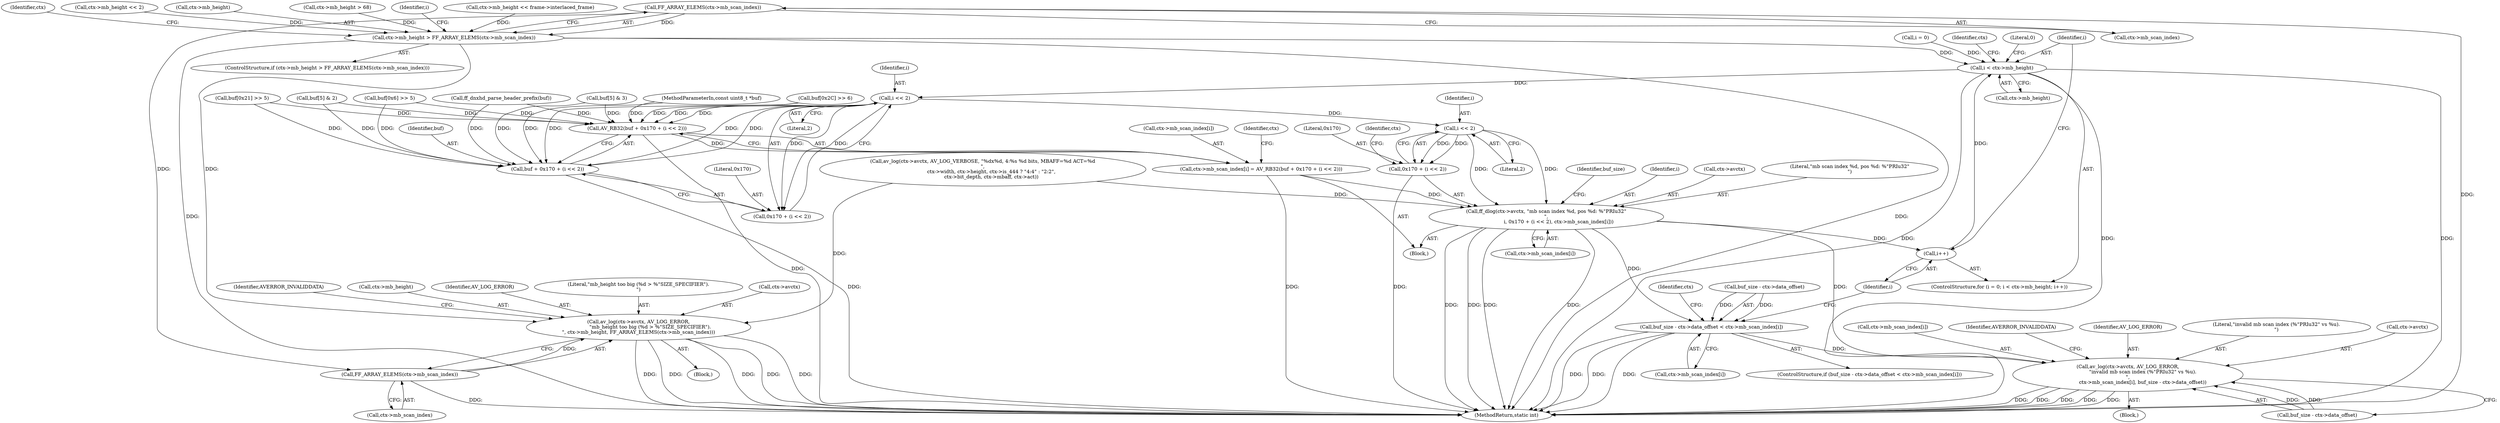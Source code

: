 digraph "0_FFmpeg_296debd213bd6dce7647cedd34eb64e5b94cdc92@pointer" {
"1000756" [label="(Call,FF_ARRAY_ELEMS(ctx->mb_scan_index))"];
"1000752" [label="(Call,ctx->mb_height > FF_ARRAY_ELEMS(ctx->mb_scan_index))"];
"1000761" [label="(Call,av_log(ctx->avctx, AV_LOG_ERROR,\n               \"mb_height too big (%d > %\"SIZE_SPECIFIER\").\n\", ctx->mb_height, FF_ARRAY_ELEMS(ctx->mb_scan_index)))"];
"1000780" [label="(Call,i < ctx->mb_height)"];
"1000799" [label="(Call,i << 2)"];
"1000794" [label="(Call,AV_RB32(buf + 0x170 + (i << 2)))"];
"1000788" [label="(Call,ctx->mb_scan_index[i] = AV_RB32(buf + 0x170 + (i << 2)))"];
"1000802" [label="(Call,ff_dlog(ctx->avctx, \"mb scan index %d, pos %d: %\"PRIu32\"\n\",\n                i, 0x170 + (i << 2), ctx->mb_scan_index[i]))"];
"1000785" [label="(Call,i++)"];
"1000819" [label="(Call,buf_size - ctx->data_offset < ctx->mb_scan_index[i])"];
"1000831" [label="(Call,av_log(ctx->avctx, AV_LOG_ERROR,\n                   \"invalid mb scan index (%\"PRIu32\" vs %u).\n\",\n                   ctx->mb_scan_index[i], buf_size - ctx->data_offset))"];
"1000795" [label="(Call,buf + 0x170 + (i << 2))"];
"1000797" [label="(Call,0x170 + (i << 2))"];
"1000810" [label="(Call,i << 2)"];
"1000808" [label="(Call,0x170 + (i << 2))"];
"1000770" [label="(Call,FF_ARRAY_ELEMS(ctx->mb_scan_index))"];
"1000781" [label="(Identifier,i)"];
"1000801" [label="(Literal,2)"];
"1000752" [label="(Call,ctx->mb_height > FF_ARRAY_ELEMS(ctx->mb_scan_index))"];
"1000833" [label="(Identifier,ctx)"];
"1000778" [label="(Identifier,i)"];
"1000848" [label="(Identifier,AVERROR_INVALIDDATA)"];
"1000104" [label="(MethodParameterIn,const uint8_t *buf)"];
"1000802" [label="(Call,ff_dlog(ctx->avctx, \"mb scan index %d, pos %d: %\"PRIu32\"\n\",\n                i, 0x170 + (i << 2), ctx->mb_scan_index[i]))"];
"1000830" [label="(Block,)"];
"1000811" [label="(Identifier,i)"];
"1000819" [label="(Call,buf_size - ctx->data_offset < ctx->mb_scan_index[i])"];
"1000701" [label="(Call,ctx->mb_height << frame->interlaced_frame)"];
"1000775" [label="(Identifier,AVERROR_INVALIDDATA)"];
"1000820" [label="(Call,buf_size - ctx->data_offset)"];
"1000800" [label="(Identifier,i)"];
"1000788" [label="(Call,ctx->mb_scan_index[i] = AV_RB32(buf + 0x170 + (i << 2)))"];
"1000815" [label="(Identifier,ctx)"];
"1000810" [label="(Call,i << 2)"];
"1000756" [label="(Call,FF_ARRAY_ELEMS(ctx->mb_scan_index))"];
"1000850" [label="(Literal,0)"];
"1000767" [label="(Call,ctx->mb_height)"];
"1000812" [label="(Literal,2)"];
"1000757" [label="(Call,ctx->mb_scan_index)"];
"1000808" [label="(Call,0x170 + (i << 2))"];
"1000201" [label="(Call,buf[5] & 3)"];
"1000763" [label="(Identifier,ctx)"];
"1000221" [label="(Call,buf[0x6] >> 5)"];
"1000809" [label="(Literal,0x170)"];
"1000751" [label="(ControlStructure,if (ctx->mb_height > FF_ARRAY_ELEMS(ctx->mb_scan_index)))"];
"1000765" [label="(Identifier,AV_LOG_ERROR)"];
"1000686" [label="(Call,ctx->mb_height << 2)"];
"1000789" [label="(Call,ctx->mb_scan_index[i])"];
"1000799" [label="(Call,i << 2)"];
"1000803" [label="(Call,ctx->avctx)"];
"1000795" [label="(Call,buf + 0x170 + (i << 2))"];
"1000135" [label="(Call,ff_dnxhd_parse_header_prefix(buf))"];
"1000825" [label="(Call,ctx->mb_scan_index[i])"];
"1000780" [label="(Call,i < ctx->mb_height)"];
"1000766" [label="(Literal,\"mb_height too big (%d > %\"SIZE_SPECIFIER\").\n\")"];
"1000797" [label="(Call,0x170 + (i << 2))"];
"1000794" [label="(Call,AV_RB32(buf + 0x170 + (i << 2)))"];
"1000798" [label="(Literal,0x170)"];
"1000835" [label="(Identifier,AV_LOG_ERROR)"];
"1000785" [label="(Call,i++)"];
"1000836" [label="(Literal,\"invalid mb scan index (%\"PRIu32\" vs %u).\n\")"];
"1000760" [label="(Block,)"];
"1000777" [label="(Call,i = 0)"];
"1000832" [label="(Call,ctx->avctx)"];
"1000771" [label="(Call,ctx->mb_scan_index)"];
"1000753" [label="(Call,ctx->mb_height)"];
"1000806" [label="(Literal,\"mb scan index %d, pos %d: %\"PRIu32\"\n\")"];
"1000782" [label="(Call,ctx->mb_height)"];
"1000244" [label="(Call,buf[0x21] >> 5)"];
"1000787" [label="(Block,)"];
"1000818" [label="(ControlStructure,if (buf_size - ctx->data_offset < ctx->mb_scan_index[i]))"];
"1000842" [label="(Call,buf_size - ctx->data_offset)"];
"1000166" [label="(Call,buf[5] & 2)"];
"1000762" [label="(Call,ctx->avctx)"];
"1000837" [label="(Call,ctx->mb_scan_index[i])"];
"1000761" [label="(Call,av_log(ctx->avctx, AV_LOG_ERROR,\n               \"mb_height too big (%d > %\"SIZE_SPECIFIER\").\n\", ctx->mb_height, FF_ARRAY_ELEMS(ctx->mb_scan_index)))"];
"1000821" [label="(Identifier,buf_size)"];
"1000643" [label="(Call,av_log(ctx->avctx, AV_LOG_VERBOSE, \"%dx%d, 4:%s %d bits, MBAFF=%d ACT=%d\n\",\n           ctx->width, ctx->height, ctx->is_444 ? \"4:4\" : \"2:2\",\n           ctx->bit_depth, ctx->mbaff, ctx->act))"];
"1000807" [label="(Identifier,i)"];
"1000813" [label="(Call,ctx->mb_scan_index[i])"];
"1000851" [label="(MethodReturn,static int)"];
"1000776" [label="(ControlStructure,for (i = 0; i < ctx->mb_height; i++))"];
"1000786" [label="(Identifier,i)"];
"1000796" [label="(Identifier,buf)"];
"1000804" [label="(Identifier,ctx)"];
"1000791" [label="(Identifier,ctx)"];
"1000695" [label="(Call,ctx->mb_height > 68)"];
"1000362" [label="(Call,buf[0x2C] >> 6)"];
"1000831" [label="(Call,av_log(ctx->avctx, AV_LOG_ERROR,\n                   \"invalid mb scan index (%\"PRIu32\" vs %u).\n\",\n                   ctx->mb_scan_index[i], buf_size - ctx->data_offset))"];
"1000770" [label="(Call,FF_ARRAY_ELEMS(ctx->mb_scan_index))"];
"1000756" -> "1000752"  [label="AST: "];
"1000756" -> "1000757"  [label="CFG: "];
"1000757" -> "1000756"  [label="AST: "];
"1000752" -> "1000756"  [label="CFG: "];
"1000756" -> "1000851"  [label="DDG: "];
"1000756" -> "1000752"  [label="DDG: "];
"1000756" -> "1000770"  [label="DDG: "];
"1000752" -> "1000751"  [label="AST: "];
"1000753" -> "1000752"  [label="AST: "];
"1000763" -> "1000752"  [label="CFG: "];
"1000778" -> "1000752"  [label="CFG: "];
"1000752" -> "1000851"  [label="DDG: "];
"1000752" -> "1000851"  [label="DDG: "];
"1000695" -> "1000752"  [label="DDG: "];
"1000686" -> "1000752"  [label="DDG: "];
"1000701" -> "1000752"  [label="DDG: "];
"1000752" -> "1000761"  [label="DDG: "];
"1000752" -> "1000780"  [label="DDG: "];
"1000761" -> "1000760"  [label="AST: "];
"1000761" -> "1000770"  [label="CFG: "];
"1000762" -> "1000761"  [label="AST: "];
"1000765" -> "1000761"  [label="AST: "];
"1000766" -> "1000761"  [label="AST: "];
"1000767" -> "1000761"  [label="AST: "];
"1000770" -> "1000761"  [label="AST: "];
"1000775" -> "1000761"  [label="CFG: "];
"1000761" -> "1000851"  [label="DDG: "];
"1000761" -> "1000851"  [label="DDG: "];
"1000761" -> "1000851"  [label="DDG: "];
"1000761" -> "1000851"  [label="DDG: "];
"1000761" -> "1000851"  [label="DDG: "];
"1000643" -> "1000761"  [label="DDG: "];
"1000770" -> "1000761"  [label="DDG: "];
"1000780" -> "1000776"  [label="AST: "];
"1000780" -> "1000782"  [label="CFG: "];
"1000781" -> "1000780"  [label="AST: "];
"1000782" -> "1000780"  [label="AST: "];
"1000791" -> "1000780"  [label="CFG: "];
"1000850" -> "1000780"  [label="CFG: "];
"1000780" -> "1000851"  [label="DDG: "];
"1000780" -> "1000851"  [label="DDG: "];
"1000780" -> "1000851"  [label="DDG: "];
"1000785" -> "1000780"  [label="DDG: "];
"1000777" -> "1000780"  [label="DDG: "];
"1000780" -> "1000799"  [label="DDG: "];
"1000799" -> "1000797"  [label="AST: "];
"1000799" -> "1000801"  [label="CFG: "];
"1000800" -> "1000799"  [label="AST: "];
"1000801" -> "1000799"  [label="AST: "];
"1000797" -> "1000799"  [label="CFG: "];
"1000799" -> "1000794"  [label="DDG: "];
"1000799" -> "1000794"  [label="DDG: "];
"1000799" -> "1000795"  [label="DDG: "];
"1000799" -> "1000795"  [label="DDG: "];
"1000799" -> "1000797"  [label="DDG: "];
"1000799" -> "1000797"  [label="DDG: "];
"1000799" -> "1000810"  [label="DDG: "];
"1000794" -> "1000788"  [label="AST: "];
"1000794" -> "1000795"  [label="CFG: "];
"1000795" -> "1000794"  [label="AST: "];
"1000788" -> "1000794"  [label="CFG: "];
"1000794" -> "1000851"  [label="DDG: "];
"1000794" -> "1000788"  [label="DDG: "];
"1000166" -> "1000794"  [label="DDG: "];
"1000221" -> "1000794"  [label="DDG: "];
"1000244" -> "1000794"  [label="DDG: "];
"1000362" -> "1000794"  [label="DDG: "];
"1000201" -> "1000794"  [label="DDG: "];
"1000104" -> "1000794"  [label="DDG: "];
"1000135" -> "1000794"  [label="DDG: "];
"1000788" -> "1000787"  [label="AST: "];
"1000789" -> "1000788"  [label="AST: "];
"1000804" -> "1000788"  [label="CFG: "];
"1000788" -> "1000851"  [label="DDG: "];
"1000788" -> "1000802"  [label="DDG: "];
"1000802" -> "1000787"  [label="AST: "];
"1000802" -> "1000813"  [label="CFG: "];
"1000803" -> "1000802"  [label="AST: "];
"1000806" -> "1000802"  [label="AST: "];
"1000807" -> "1000802"  [label="AST: "];
"1000808" -> "1000802"  [label="AST: "];
"1000813" -> "1000802"  [label="AST: "];
"1000821" -> "1000802"  [label="CFG: "];
"1000802" -> "1000851"  [label="DDG: "];
"1000802" -> "1000851"  [label="DDG: "];
"1000802" -> "1000851"  [label="DDG: "];
"1000802" -> "1000851"  [label="DDG: "];
"1000802" -> "1000785"  [label="DDG: "];
"1000643" -> "1000802"  [label="DDG: "];
"1000810" -> "1000802"  [label="DDG: "];
"1000810" -> "1000802"  [label="DDG: "];
"1000802" -> "1000819"  [label="DDG: "];
"1000802" -> "1000831"  [label="DDG: "];
"1000785" -> "1000776"  [label="AST: "];
"1000785" -> "1000786"  [label="CFG: "];
"1000786" -> "1000785"  [label="AST: "];
"1000781" -> "1000785"  [label="CFG: "];
"1000819" -> "1000818"  [label="AST: "];
"1000819" -> "1000825"  [label="CFG: "];
"1000820" -> "1000819"  [label="AST: "];
"1000825" -> "1000819"  [label="AST: "];
"1000833" -> "1000819"  [label="CFG: "];
"1000786" -> "1000819"  [label="CFG: "];
"1000819" -> "1000851"  [label="DDG: "];
"1000819" -> "1000851"  [label="DDG: "];
"1000819" -> "1000851"  [label="DDG: "];
"1000820" -> "1000819"  [label="DDG: "];
"1000820" -> "1000819"  [label="DDG: "];
"1000819" -> "1000831"  [label="DDG: "];
"1000831" -> "1000830"  [label="AST: "];
"1000831" -> "1000842"  [label="CFG: "];
"1000832" -> "1000831"  [label="AST: "];
"1000835" -> "1000831"  [label="AST: "];
"1000836" -> "1000831"  [label="AST: "];
"1000837" -> "1000831"  [label="AST: "];
"1000842" -> "1000831"  [label="AST: "];
"1000848" -> "1000831"  [label="CFG: "];
"1000831" -> "1000851"  [label="DDG: "];
"1000831" -> "1000851"  [label="DDG: "];
"1000831" -> "1000851"  [label="DDG: "];
"1000831" -> "1000851"  [label="DDG: "];
"1000831" -> "1000851"  [label="DDG: "];
"1000842" -> "1000831"  [label="DDG: "];
"1000842" -> "1000831"  [label="DDG: "];
"1000795" -> "1000797"  [label="CFG: "];
"1000796" -> "1000795"  [label="AST: "];
"1000797" -> "1000795"  [label="AST: "];
"1000795" -> "1000851"  [label="DDG: "];
"1000166" -> "1000795"  [label="DDG: "];
"1000221" -> "1000795"  [label="DDG: "];
"1000244" -> "1000795"  [label="DDG: "];
"1000362" -> "1000795"  [label="DDG: "];
"1000201" -> "1000795"  [label="DDG: "];
"1000104" -> "1000795"  [label="DDG: "];
"1000135" -> "1000795"  [label="DDG: "];
"1000798" -> "1000797"  [label="AST: "];
"1000810" -> "1000808"  [label="AST: "];
"1000810" -> "1000812"  [label="CFG: "];
"1000811" -> "1000810"  [label="AST: "];
"1000812" -> "1000810"  [label="AST: "];
"1000808" -> "1000810"  [label="CFG: "];
"1000810" -> "1000808"  [label="DDG: "];
"1000810" -> "1000808"  [label="DDG: "];
"1000809" -> "1000808"  [label="AST: "];
"1000815" -> "1000808"  [label="CFG: "];
"1000808" -> "1000851"  [label="DDG: "];
"1000770" -> "1000771"  [label="CFG: "];
"1000771" -> "1000770"  [label="AST: "];
"1000770" -> "1000851"  [label="DDG: "];
}
